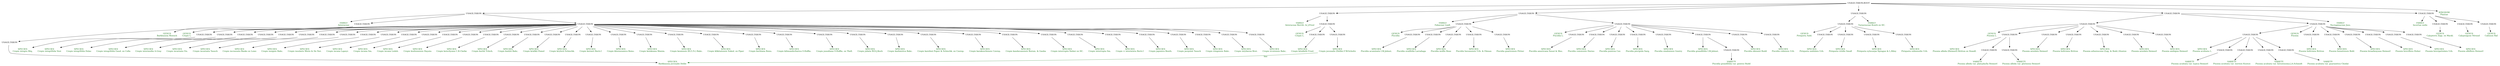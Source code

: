 digraph G {
  node [shape=plaintext]

  n0  [label="FAMILY\nAsteraceae", fontcolor=darkgreen]
  n1  [label="USAGE;TAXON"]
  n1 -> n23
  n1 -> n17
  n1 -> n0
  n2  [label="FAMILY\nAsteraceae Bercht. & J.Presl", fontcolor=darkgreen]
  n3  [label="USAGE;TAXON"]
  n3 -> n19
  n3 -> n2
  n4  [label="FAMILY\nFabaceae Lindl.", fontcolor=darkgreen]
  n5  [label="USAGE;TAXON"]
  n5 -> n7
  n5 -> n9
  n5 -> n4
  n6  [label="GENUS\nPiscidia", fontcolor=darkgreen]
  n7  [label="USAGE;TAXON"]
  n7 -> n63
  n7 -> n107
  n7 -> n103
  n7 -> n99
  n7 -> n95
  n7 -> n6
  n8  [label="GENUS\nPiscidia L.", fontcolor=darkgreen]
  n9  [label="USAGE;TAXON"]
  n9 -> n67
  n9 -> n71
  n9 -> n115
  n9 -> n111
  n9 -> n121
  n9 -> n85
  n9 -> n81
  n9 -> n75
  n9 -> n8
  n10  [label="SPECIES\nPisonia aculeata L.", fontcolor=darkgreen]
  n11  [label="USAGE;TAXON"]
  n11 -> n139
  n11 -> n133
  n11 -> n129
  n11 -> n125
  n11 -> n10
  n12  [label="GENUS\nPisonia L.", fontcolor=darkgreen]
  n13  [label="USAGE;TAXON"]
  n13 -> n33
  n13 -> n171
  n13 -> n175
  n13 -> n163
  n13 -> n167
  n13 -> n155
  n13 -> n12
  n14  [label="GENUS\nPisonia", fontcolor=darkgreen]
  n15  [label="USAGE;TAXON"]
  n15 -> n11
  n15 -> n179
  n15 -> n181
  n15 -> n193
  n15 -> n185
  n15 -> n189
  n15 -> n151
  n15 -> n14
  n16  [label="GENUS\nCrepis L.", fontcolor=darkgreen]
  n17  [label="USAGE;TAXON"]
  n17 -> n59
  n17 -> n61
  n17 -> n65
  n17 -> n69
  n17 -> n73
  n17 -> n43
  n17 -> n47
  n17 -> n51
  n17 -> n55
  n17 -> n57
  n17 -> n37
  n17 -> n35
  n17 -> n41
  n17 -> n177
  n17 -> n183
  n17 -> n169
  n17 -> n173
  n17 -> n187
  n17 -> n191
  n17 -> n145
  n17 -> n149
  n17 -> n137
  n17 -> n141
  n17 -> n161
  n17 -> n165
  n17 -> n153
  n17 -> n113
  n17 -> n109
  n17 -> n135
  n17 -> n131
  n17 -> n127
  n17 -> n123
  n17 -> n87
  n17 -> n83
  n17 -> n79
  n17 -> n105
  n17 -> n101
  n17 -> n97
  n17 -> n91
  n17 -> n93
  n17 -> n16
  n18  [label="GENUS\nCrepis L.", fontcolor=darkgreen]
  n19  [label="USAGE;TAXON"]
  n19 -> n159
  n19 -> n119
  n19 -> n18
  n20  [label="SPECIES\nBarkhausia juvenalis Delile", fontcolor=darkgreen]
  n21  [label="USAGE;TAXON"]
  n21 -> n20
  n22  [label="GENUS\nBarkhausia Moench", fontcolor=darkgreen]
  n23  [label="USAGE;TAXON"]
  n23 -> n21
  n23 -> n22
  n24  [label="GENUS\nPiriqueta Aubl.", fontcolor=darkgreen]
  n25  [label="USAGE;TAXON"]
  n25 -> n45
  n25 -> n49
  n25 -> n53
  n25 -> n39
  n25 -> n24
  n26  [label="FAMILY\nTurneraceae Kunth ex DC.", fontcolor=darkgreen]
  n27  [label="USAGE;TAXON"]
  n27 -> n25
  n27 -> n26
  n28  [label="FAMILY\nNyctaginaceae Juss.", fontcolor=darkgreen]
  n29  [label="USAGE;TAXON"]
  n29 -> n15
  n29 -> n13
  n29 -> n28
  n30  [label="FAMILY\nIncertae sedis", fontcolor=darkgreen]
  n31  [label="USAGE;TAXON"]
  n31 -> n157
  n31 -> n117
  n31 -> n77
  n31 -> n30
  n32  [label="SPECIES\nPisonia albida (Heimerl) Britton ex Standl.", fontcolor=darkgreen]
  n33  [label="USAGE;TAXON"]
  n33 -> n147
  n33 -> n143
  n33 -> n32
  n34  [label="SPECIES\nCrepis incana Sm.", fontcolor=darkgreen]
  n35  [label="USAGE;TAXON"]
  n35 -> n34
  n36  [label="SPECIES\nCrepis incana Lapeyr.", fontcolor=darkgreen]
  n37  [label="USAGE;TAXON"]
  n37 -> n36
  n38  [label="SPECIES\nPiriqueta subsessilis Urb.", fontcolor=darkgreen]
  n39  [label="USAGE;TAXON"]
  n39 -> n38
  n40  [label="SPECIES\nCrepis incana Ledeb.", fontcolor=darkgreen]
  n41  [label="USAGE;TAXON"]
  n41 -> n40
  n42  [label="SPECIES\nCrepis incarnata Vis.", fontcolor=darkgreen]
  n43  [label="USAGE;TAXON"]
  n43 -> n42
  n44  [label="SPECIES\nPiriqueta undulata Urb.", fontcolor=darkgreen]
  n45  [label="USAGE;TAXON"]
  n45 -> n44
  n46  [label="SPECIES\nCrepis incarnata Tausch", fontcolor=darkgreen]
  n47  [label="USAGE;TAXON"]
  n47 -> n46
  n48  [label="SPECIES\nPiriqueta viridis Small", fontcolor=darkgreen]
  n49  [label="USAGE;TAXON"]
  n49 -> n48
  n50  [label="SPECIES\nCrepis incrassata Banks ex Lowe", fontcolor=darkgreen]
  n51  [label="USAGE;TAXON"]
  n51 -> n50
  n52  [label="SPECIES\nPiriqueta xylocarpa Sprague & L.Riley", fontcolor=darkgreen]
  n53  [label="USAGE;TAXON"]
  n53 -> n52
  n54  [label="SPECIES\nCrepis insignis Babc.", fontcolor=darkgreen]
  n55  [label="USAGE;TAXON"]
  n55 -> n54
  n56  [label="SPECIES\nCrepis insularis Moris & De Not.", fontcolor=darkgreen]
  n57  [label="USAGE;TAXON"]
  n57 -> n56
  n58  [label="SPECIES\nCrepis integra Miq.", fontcolor=darkgreen]
  n59  [label="USAGE;TAXON"]
  n59 -> n58
  n60  [label="SPECIES\nCrepis integrifolia Vest", fontcolor=darkgreen]
  n61  [label="USAGE;TAXON"]
  n61 -> n60
  n62  [label="SPECIES\nPiscidia acuminata I.M.Johnst.", fontcolor=darkgreen]
  n63  [label="USAGE;TAXON"]
  n63 -> n62
  n64  [label="SPECIES\nCrepis integrifolia Dulac", fontcolor=darkgreen]
  n65  [label="USAGE;TAXON"]
  n65 -> n64
  n66  [label="SPECIES\nPiscidia americana Sessé & Moc.", fontcolor=darkgreen]
  n67  [label="USAGE;TAXON"]
  n67 -> n66
  n68  [label="SPECIES\nCrepis integrifolia Gaud. ex Colla", fontcolor=darkgreen]
  n69  [label="USAGE;TAXON"]
  n69 -> n68
  n70  [label="SPECIES\nPiscidia communis Harms", fontcolor=darkgreen]
  n71  [label="USAGE;TAXON"]
  n71 -> n70
  n72  [label="SPECIES\nCrepis intermedia A.Gray", fontcolor=darkgreen]
  n73  [label="USAGE;TAXON"]
  n73 -> n72
  n74  [label="SPECIES\nPiscidia cubensis Urb.", fontcolor=darkgreen]
  n75  [label="USAGE;TAXON"]
  n75 -> n74
  n76  [label="GENUS\nCalixnos Raf.", fontcolor=darkgreen]
  n77  [label="USAGE;TAXON"]
  n77 -> n76
  n78  [label="SPECIES\nCrepis × intermixta Rech.f.", fontcolor=darkgreen]
  n79  [label="USAGE;TAXON"]
  n79 -> n78
  n80  [label="SPECIES\nPiscidia ekmanii Rudd", fontcolor=darkgreen]
  n81  [label="USAGE;TAXON"]
  n81 -> n80
  n82  [label="SPECIES\nCrepis interrupta Sm.", fontcolor=darkgreen]
  n83  [label="USAGE;TAXON"]
  n83 -> n82
  n84  [label="SPECIES\nPiscidia grandifolia I.M.Johnst.", fontcolor=darkgreen]
  n85  [label="USAGE;TAXON"]
  n85 -> n89
  n85 -> n84
  n86  [label="SPECIES\nCrepis interrupta Sieber ex DC.", fontcolor=darkgreen]
  n87  [label="USAGE;TAXON"]
  n87 -> n86
  n88  [label="VARIETY\nPiscidia grandifolia var. gentryi Rudd", fontcolor=darkgreen]
  n89  [label="USAGE;TAXON"]
  n89 -> n88
  n90  [label="SPECIES\nCrepis intybacea Brot.", fontcolor=darkgreen]
  n91  [label="USAGE;TAXON"]
  n91 -> n90
  n92  [label="SPECIES\nCrepis ircutensis Babc.", fontcolor=darkgreen]
  n93  [label="USAGE;TAXON"]
  n93 -> n92
  n94  [label="SPECIES\nPiscidia guaricensis Pittier", fontcolor=darkgreen]
  n95  [label="USAGE;TAXON"]
  n95 -> n94
  n96  [label="SPECIES\nCrepis iringensis Babc.", fontcolor=darkgreen]
  n97  [label="USAGE;TAXON"]
  n97 -> n96
  n98  [label="SPECIES\nPiscidia havanensis Urb. & Ekman", fontcolor=darkgreen]
  n99  [label="USAGE;TAXON"]
  n99 -> n98
  n100  [label="SPECIES\nCrepis jacquinii Tausch", fontcolor=darkgreen]
  n101  [label="USAGE;TAXON"]
  n101 -> n100
  n102  [label="SPECIES\nPiscidia mollis Rose", fontcolor=darkgreen]
  n103  [label="USAGE;TAXON"]
  n103 -> n102
  n104  [label="SPECIES\nCrepis japonica Benth.", fontcolor=darkgreen]
  n105  [label="USAGE;TAXON"]
  n105 -> n104
  n106  [label="SPECIES\nPiscidia ovalifolia Larrañaga", fontcolor=darkgreen]
  n107  [label="USAGE;TAXON"]
  n107 -> n106
  n108  [label="SPECIES\nCrepis jubata W.D.J.Koch", fontcolor=darkgreen]
  n109  [label="USAGE;TAXON"]
  n109 -> n108
  n110  [label="SPECIES\nPiscidia piscipula Sarg.", fontcolor=darkgreen]
  n111  [label="USAGE;TAXON"]
  n111 -> n110
  n112  [label="SPECIES\nCrepis junodiana O.Hoffm. ex Thell.", fontcolor=darkgreen]
  n113  [label="USAGE;TAXON"]
  n113 -> n112
  n114  [label="SPECIES\nPiscidia punicea Cav.", fontcolor=darkgreen]
  n115  [label="USAGE;TAXON"]
  n115 -> n114
  n116  [label="GENUS\nCalypsogyne Néraud", fontcolor=darkgreen]
  n117  [label="USAGE;TAXON"]
  n117 -> n116
  n118  [label="SPECIES\nCrepis juvenalis (Delile) F.W.Schultz", fontcolor=darkgreen]
  n118 -> n20  [color=darkgreen, fontcolor=darkgreen, label="bas"]
  n119  [label="USAGE;TAXON"]
  n119 -> n118
  n120  [label="SPECIES\nPiscidia sinaloensis Gentry", fontcolor=darkgreen]
  n121  [label="USAGE;TAXON"]
  n121 -> n120
  n122  [label="SPECIES\nCrepis kandavanensis Bornm. & Gauba", fontcolor=darkgreen]
  n123  [label="USAGE;TAXON"]
  n123 -> n122
  n124  [label="VARIETY\nPisonia aculeata var. guaranitica Chodat", fontcolor=darkgreen]
  n125  [label="USAGE;TAXON"]
  n125 -> n124
  n126  [label="SPECIES\nCrepis karakuschensis Czerep.", fontcolor=darkgreen]
  n127  [label="USAGE;TAXON"]
  n127 -> n126
  n128  [label="VARIETY\nPisonia aculeata var. hirsutissima J.A.Schmidt", fontcolor=darkgreen]
  n129  [label="USAGE;TAXON"]
  n129 -> n128
  n130  [label="SPECIES\nCrepis karelinii Popov & Schischk. ex Czerep.", fontcolor=darkgreen]
  n131  [label="USAGE;TAXON"]
  n131 -> n130
  n132  [label="VARIETY\nPisonia aculeata var. inermis Kuntze", fontcolor=darkgreen]
  n133  [label="USAGE;TAXON"]
  n133 -> n132
  n134  [label="SPECIES\nCrepis kashmirica Babc.", fontcolor=darkgreen]
  n135  [label="USAGE;TAXON"]
  n135 -> n134
  n136  [label="SPECIES\nCrepis keiskeana Maxim.", fontcolor=darkgreen]
  n137  [label="USAGE;TAXON"]
  n137 -> n136
  n138  [label="VARIETY\nPisonia aculeata var. typica Heimerl", fontcolor=darkgreen]
  n139  [label="USAGE;TAXON"]
  n139 -> n138
  n140  [label="SPECIES\nCrepis keniensis (R.E.Fr.) Babc.", fontcolor=darkgreen]
  n141  [label="USAGE;TAXON"]
  n141 -> n140
  n142  [label="VARIETY\nPisonia albida var. glutinosa Heimerl", fontcolor=darkgreen]
  n143  [label="USAGE;TAXON"]
  n143 -> n142
  n144  [label="SPECIES\nCrepis kerneri Rech.f.", fontcolor=darkgreen]
  n145  [label="USAGE;TAXON"]
  n145 -> n144
  n146  [label="VARIETY\nPisonia albida var. platyphylla Heimerl", fontcolor=darkgreen]
  n147  [label="USAGE;TAXON"]
  n147 -> n146
  n148  [label="SPECIES\nCrepis khorassanica Boiss.", fontcolor=darkgreen]
  n149  [label="USAGE;TAXON"]
  n149 -> n148
  n150  [label="SPECIES\nPisonia albiflora Heimerl", fontcolor=darkgreen]
  n151  [label="USAGE;TAXON"]
  n151 -> n150
  n152  [label="SPECIES\nCrepis kilimandscharica O.Hoffm.", fontcolor=darkgreen]
  n153  [label="USAGE;TAXON"]
  n153 -> n152
  n154  [label="SPECIES\nPisonia ambigua Heimerl", fontcolor=darkgreen]
  n155  [label="USAGE;TAXON"]
  n155 -> n154
  n156  [label="GENUS\nCalypteris Zipp. ex Mackl.", fontcolor=darkgreen]
  n157  [label="USAGE;TAXON"]
  n157 -> n156
  n158  [label="SPECIES\nCrepis kitaibelii Froel.", fontcolor=darkgreen]
  n159  [label="USAGE;TAXON"]
  n159 -> n158
  n160  [label="SPECIES\nCrepis klikitatensis Suksd. ex Piper", fontcolor=darkgreen]
  n161  [label="USAGE;TAXON"]
  n161 -> n160
  n162  [label="SPECIES\nPisonia arborescens (Lag. & Rodr.) Kuntze", fontcolor=darkgreen]
  n163  [label="USAGE;TAXON"]
  n163 -> n162
  n164  [label="SPECIES\nCrepis kochiana Boiss.", fontcolor=darkgreen]
  n165  [label="USAGE;TAXON"]
  n165 -> n164
  n166  [label="SPECIES\nPisonia areolata Heimerl", fontcolor=darkgreen]
  n167  [label="USAGE;TAXON"]
  n167 -> n166
  n168  [label="SPECIES\nCrepis kochii Tchich.", fontcolor=darkgreen]
  n169  [label="USAGE;TAXON"]
  n169 -> n168
  n170  [label="SPECIES\nPisonia areolata Heimerl", fontcolor=darkgreen]
  n171  [label="USAGE;TAXON"]
  n171 -> n170
  n172  [label="SPECIES\nCrepis koelzii Babc.", fontcolor=darkgreen]
  n173  [label="USAGE;TAXON"]
  n173 -> n172
  n174  [label="SPECIES\nPisonia boliviana Britton", fontcolor=darkgreen]
  n175  [label="USAGE;TAXON"]
  n175 -> n174
  n176  [label="SPECIES\nCrepis koshunensis Hayata", fontcolor=darkgreen]
  n177  [label="USAGE;TAXON"]
  n177 -> n176
  n178  [label="SPECIES\nPisonia boliviana Britton", fontcolor=darkgreen]
  n179  [label="USAGE;TAXON"]
  n179 -> n178
  n180  [label="SPECIES\nPisonia bonairensis Bold.", fontcolor=darkgreen]
  n181  [label="USAGE;TAXON"]
  n181 -> n180
  n182  [label="SPECIES\nCrepis kotschyana C.B.Clarke", fontcolor=darkgreen]
  n183  [label="USAGE;TAXON"]
  n183 -> n182
  n184  [label="SPECIES\nPisonia breviflora Huber", fontcolor=darkgreen]
  n185  [label="USAGE;TAXON"]
  n185 -> n184
  n186  [label="SPECIES\nCrepis kralikii Pomel", fontcolor=darkgreen]
  n187  [label="USAGE;TAXON"]
  n187 -> n186
  n188  [label="SPECIES\nPisonia brevipetiolata Urb.", fontcolor=darkgreen]
  n189  [label="USAGE;TAXON"]
  n189 -> n188
  n190  [label="SPECIES\nCrepis krylovii Schischk.", fontcolor=darkgreen]
  n191  [label="USAGE;TAXON"]
  n191 -> n190
  n192  [label="SPECIES\nPisonia broadwayana Heimerl", fontcolor=darkgreen]
  n193  [label="USAGE;TAXON"]
  n193 -> n192
  n194  [label="KINGDOM\nPlantae", fontcolor=darkgreen]
  n195  [label="USAGE;TAXON;ROOT"]
  n195 -> n27
  n195 -> n31
  n195 -> n5
  n195 -> n29
  n195 -> n194
  n195 -> n3
  n195 -> n1
}
